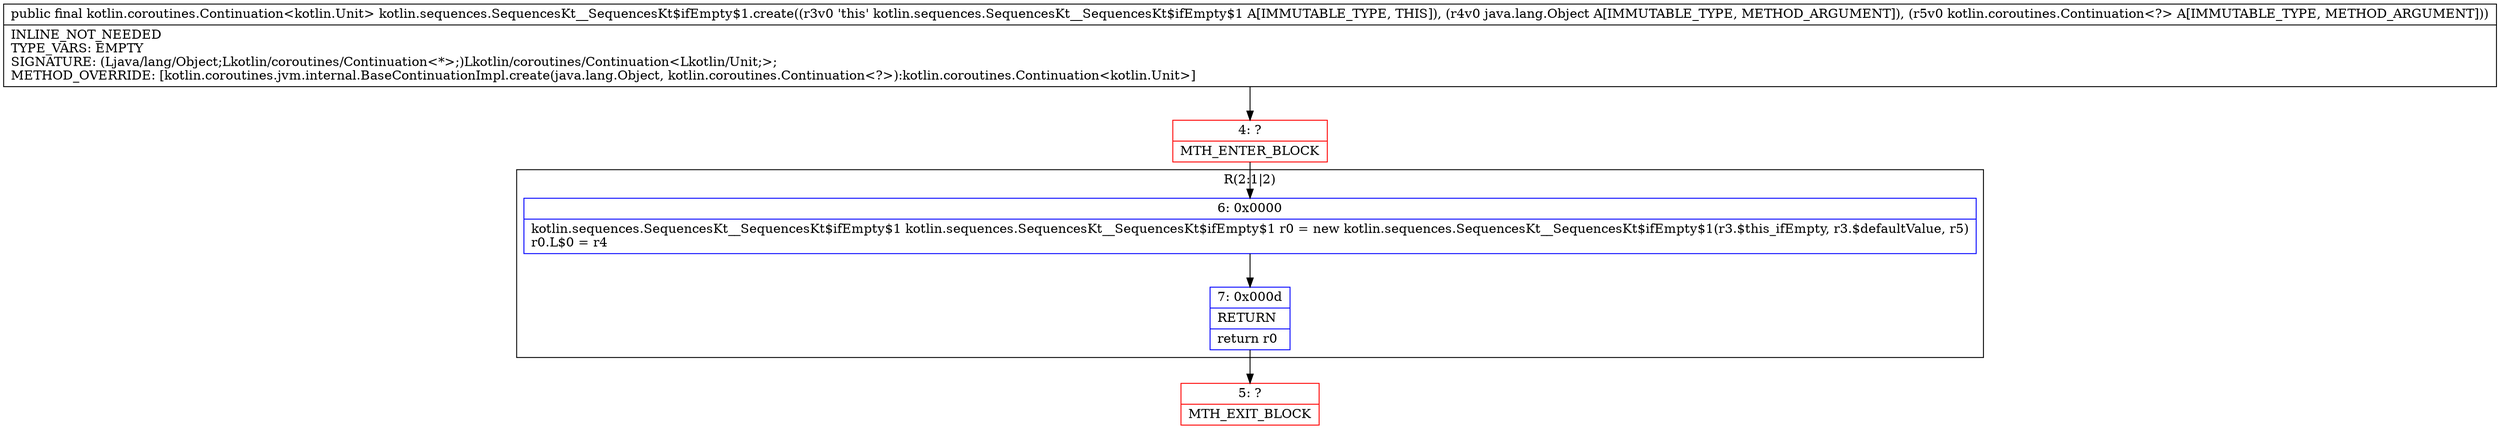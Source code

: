 digraph "CFG forkotlin.sequences.SequencesKt__SequencesKt$ifEmpty$1.create(Ljava\/lang\/Object;Lkotlin\/coroutines\/Continuation;)Lkotlin\/coroutines\/Continuation;" {
subgraph cluster_Region_913424545 {
label = "R(2:1|2)";
node [shape=record,color=blue];
Node_6 [shape=record,label="{6\:\ 0x0000|kotlin.sequences.SequencesKt__SequencesKt$ifEmpty$1 kotlin.sequences.SequencesKt__SequencesKt$ifEmpty$1 r0 = new kotlin.sequences.SequencesKt__SequencesKt$ifEmpty$1(r3.$this_ifEmpty, r3.$defaultValue, r5)\lr0.L$0 = r4\l}"];
Node_7 [shape=record,label="{7\:\ 0x000d|RETURN\l|return r0\l}"];
}
Node_4 [shape=record,color=red,label="{4\:\ ?|MTH_ENTER_BLOCK\l}"];
Node_5 [shape=record,color=red,label="{5\:\ ?|MTH_EXIT_BLOCK\l}"];
MethodNode[shape=record,label="{public final kotlin.coroutines.Continuation\<kotlin.Unit\> kotlin.sequences.SequencesKt__SequencesKt$ifEmpty$1.create((r3v0 'this' kotlin.sequences.SequencesKt__SequencesKt$ifEmpty$1 A[IMMUTABLE_TYPE, THIS]), (r4v0 java.lang.Object A[IMMUTABLE_TYPE, METHOD_ARGUMENT]), (r5v0 kotlin.coroutines.Continuation\<?\> A[IMMUTABLE_TYPE, METHOD_ARGUMENT]))  | INLINE_NOT_NEEDED\lTYPE_VARS: EMPTY\lSIGNATURE: (Ljava\/lang\/Object;Lkotlin\/coroutines\/Continuation\<*\>;)Lkotlin\/coroutines\/Continuation\<Lkotlin\/Unit;\>;\lMETHOD_OVERRIDE: [kotlin.coroutines.jvm.internal.BaseContinuationImpl.create(java.lang.Object, kotlin.coroutines.Continuation\<?\>):kotlin.coroutines.Continuation\<kotlin.Unit\>]\l}"];
MethodNode -> Node_4;Node_6 -> Node_7;
Node_7 -> Node_5;
Node_4 -> Node_6;
}


